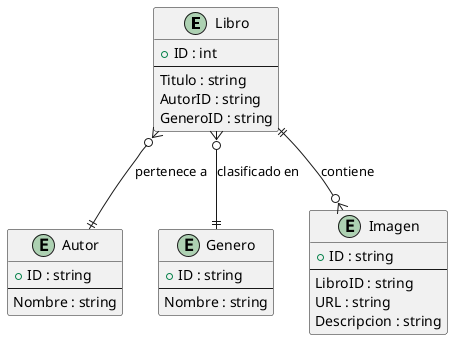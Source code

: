 @startuml
entity Libro {
+ID : int
--
Titulo : string
AutorID : string
GeneroID : string
}

entity Autor {
+ID : string
--
Nombre : string
}

entity Genero {
+ID : string
--
Nombre : string
}

entity Imagen {
+ID : string
--
LibroID : string
URL : string
Descripcion : string
}

Libro }o--|| Autor : pertenece a
Libro }o--|| Genero : clasificado en
Libro ||--o{ Imagen : contiene

@enduml